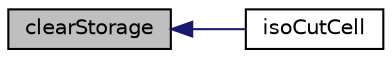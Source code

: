 digraph "clearStorage"
{
  bgcolor="transparent";
  edge [fontname="Helvetica",fontsize="10",labelfontname="Helvetica",labelfontsize="10"];
  node [fontname="Helvetica",fontsize="10",shape=record];
  rankdir="LR";
  Node1 [label="clearStorage",height=0.2,width=0.4,color="black", fillcolor="grey75", style="filled" fontcolor="black"];
  Node1 -> Node2 [dir="back",color="midnightblue",fontsize="10",style="solid",fontname="Helvetica"];
  Node2 [label="isoCutCell",height=0.2,width=0.4,color="black",URL="$classFoam_1_1isoCutCell.html#a93e2e738e8167c112a8ad3f0915f1659",tooltip="Construct from fvMesh and a scalarField. "];
}

